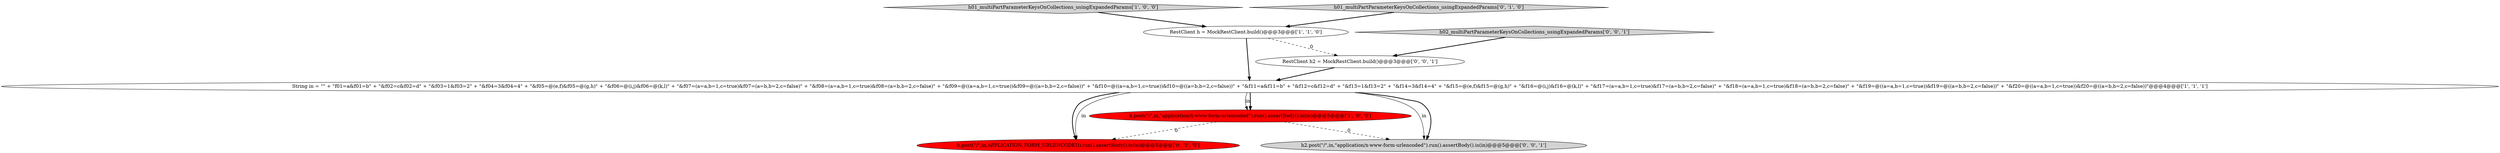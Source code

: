 digraph {
1 [style = filled, label = "h01_multiPartParameterKeysOnCollections_usingExpandedParams['1', '0', '0']", fillcolor = lightgray, shape = diamond image = "AAA0AAABBB1BBB"];
0 [style = filled, label = "h.post(\"/\",in,\"application/x-www-form-urlencoded\").run().assertBody().is(in)@@@5@@@['1', '0', '0']", fillcolor = red, shape = ellipse image = "AAA1AAABBB1BBB"];
5 [style = filled, label = "h01_multiPartParameterKeysOnCollections_usingExpandedParams['0', '1', '0']", fillcolor = lightgray, shape = diamond image = "AAA0AAABBB2BBB"];
7 [style = filled, label = "h02_multiPartParameterKeysOnCollections_usingExpandedParams['0', '0', '1']", fillcolor = lightgray, shape = diamond image = "AAA0AAABBB3BBB"];
4 [style = filled, label = "h.post(\"/\",in,APPLICATION_FORM_URLENCODED).run().assertBody().is(in)@@@5@@@['0', '1', '0']", fillcolor = red, shape = ellipse image = "AAA1AAABBB2BBB"];
6 [style = filled, label = "h2.post(\"/\",in,\"application/x-www-form-urlencoded\").run().assertBody().is(in)@@@5@@@['0', '0', '1']", fillcolor = lightgray, shape = ellipse image = "AAA0AAABBB3BBB"];
3 [style = filled, label = "RestClient h = MockRestClient.build()@@@3@@@['1', '1', '0']", fillcolor = white, shape = ellipse image = "AAA0AAABBB1BBB"];
8 [style = filled, label = "RestClient h2 = MockRestClient.build()@@@3@@@['0', '0', '1']", fillcolor = white, shape = ellipse image = "AAA0AAABBB3BBB"];
2 [style = filled, label = "String in = \"\" + \"f01=a&f01=b\" + \"&f02=c&f02=d\" + \"&f03=1&f03=2\" + \"&f04=3&f04=4\" + \"&f05=@(e,f)&f05=@(g,h)\" + \"&f06=@(i,j)&f06=@(k,l)\" + \"&f07=(a=a,b=1,c=true)&f07=(a=b,b=2,c=false)\" + \"&f08=(a=a,b=1,c=true)&f08=(a=b,b=2,c=false)\" + \"&f09=@((a=a,b=1,c=true))&f09=@((a=b,b=2,c=false))\" + \"&f10=@((a=a,b=1,c=true))&f10=@((a=b,b=2,c=false))\" + \"&f11=a&f11=b\" + \"&f12=c&f12=d\" + \"&f13=1&f13=2\" + \"&f14=3&f14=4\" + \"&f15=@(e,f)&f15=@(g,h)\" + \"&f16=@(i,j)&f16=@(k,l)\" + \"&f17=(a=a,b=1,c=true)&f17=(a=b,b=2,c=false)\" + \"&f18=(a=a,b=1,c=true)&f18=(a=b,b=2,c=false)\" + \"&f19=@((a=a,b=1,c=true))&f19=@((a=b,b=2,c=false))\" + \"&f20=@((a=a,b=1,c=true))&f20=@((a=b,b=2,c=false))\"@@@4@@@['1', '1', '1']", fillcolor = white, shape = ellipse image = "AAA0AAABBB1BBB"];
1->3 [style = bold, label=""];
5->3 [style = bold, label=""];
2->4 [style = solid, label="in"];
2->6 [style = solid, label="in"];
2->0 [style = solid, label="in"];
3->8 [style = dashed, label="0"];
2->0 [style = bold, label=""];
0->4 [style = dashed, label="0"];
3->2 [style = bold, label=""];
8->2 [style = bold, label=""];
7->8 [style = bold, label=""];
2->4 [style = bold, label=""];
2->6 [style = bold, label=""];
0->6 [style = dashed, label="0"];
}
